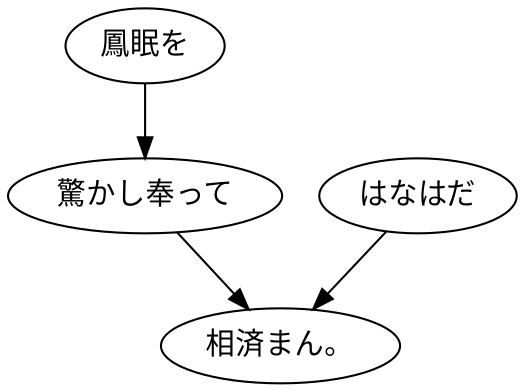 digraph graph3458 {
	node0 [label="鳳眠を"];
	node1 [label="驚かし奉って"];
	node2 [label="はなはだ"];
	node3 [label="相済まん。"];
	node0 -> node1;
	node1 -> node3;
	node2 -> node3;
}

